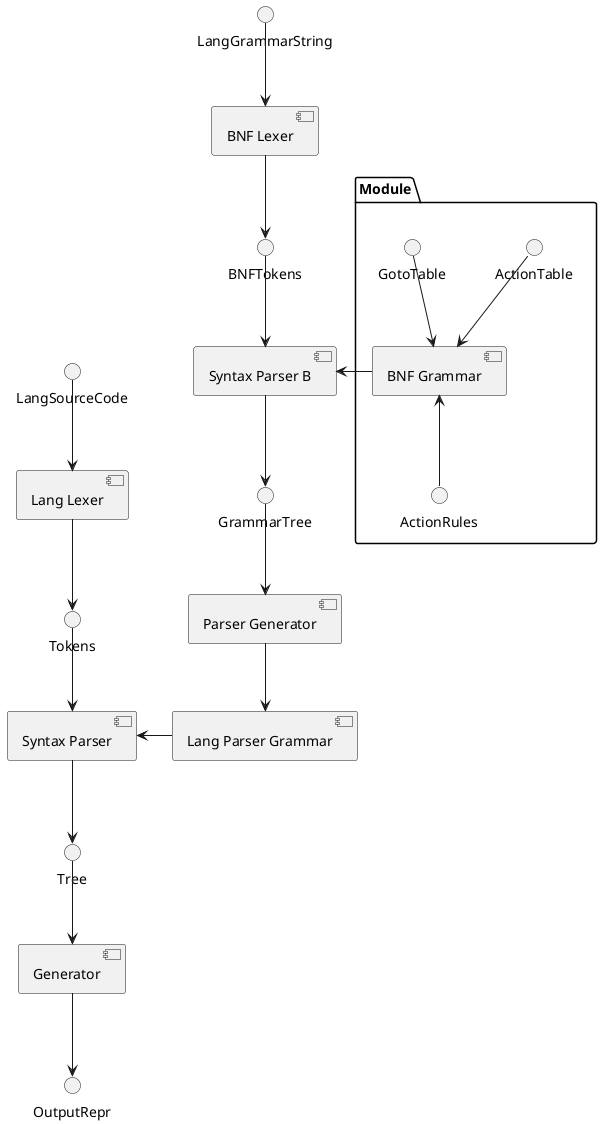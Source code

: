 @startuml

  LangSourceCode -down-> [Lang Lexer]
  [Lang Lexer] -down-> Tokens
  Tokens -down-> [Syntax Parser]
  [Syntax Parser] <- [Lang Parser Grammar]
  [Syntax Parser] -down-> Tree
  Tree -down-> [Generator]
  [Generator] -down-> OutputRepr

  LangGrammarString -down-> [BNF Lexer]
  [BNF Lexer] -down-> BNFTokens
  BNFTokens -down-> [Syntax Parser B]
  package "Module" {
    ActionTable -down-> [BNF Grammar]
    GotoTable -down-> [BNF Grammar]
    ActionRules -up-> [BNF Grammar]
    [Syntax Parser B] <- [BNF Grammar]
  }
  [Syntax Parser B] -down-> GrammarTree
  GrammarTree -down-> [Parser Generator]
  [Parser Generator] -down-> [Lang Parser Grammar]



@enduml
